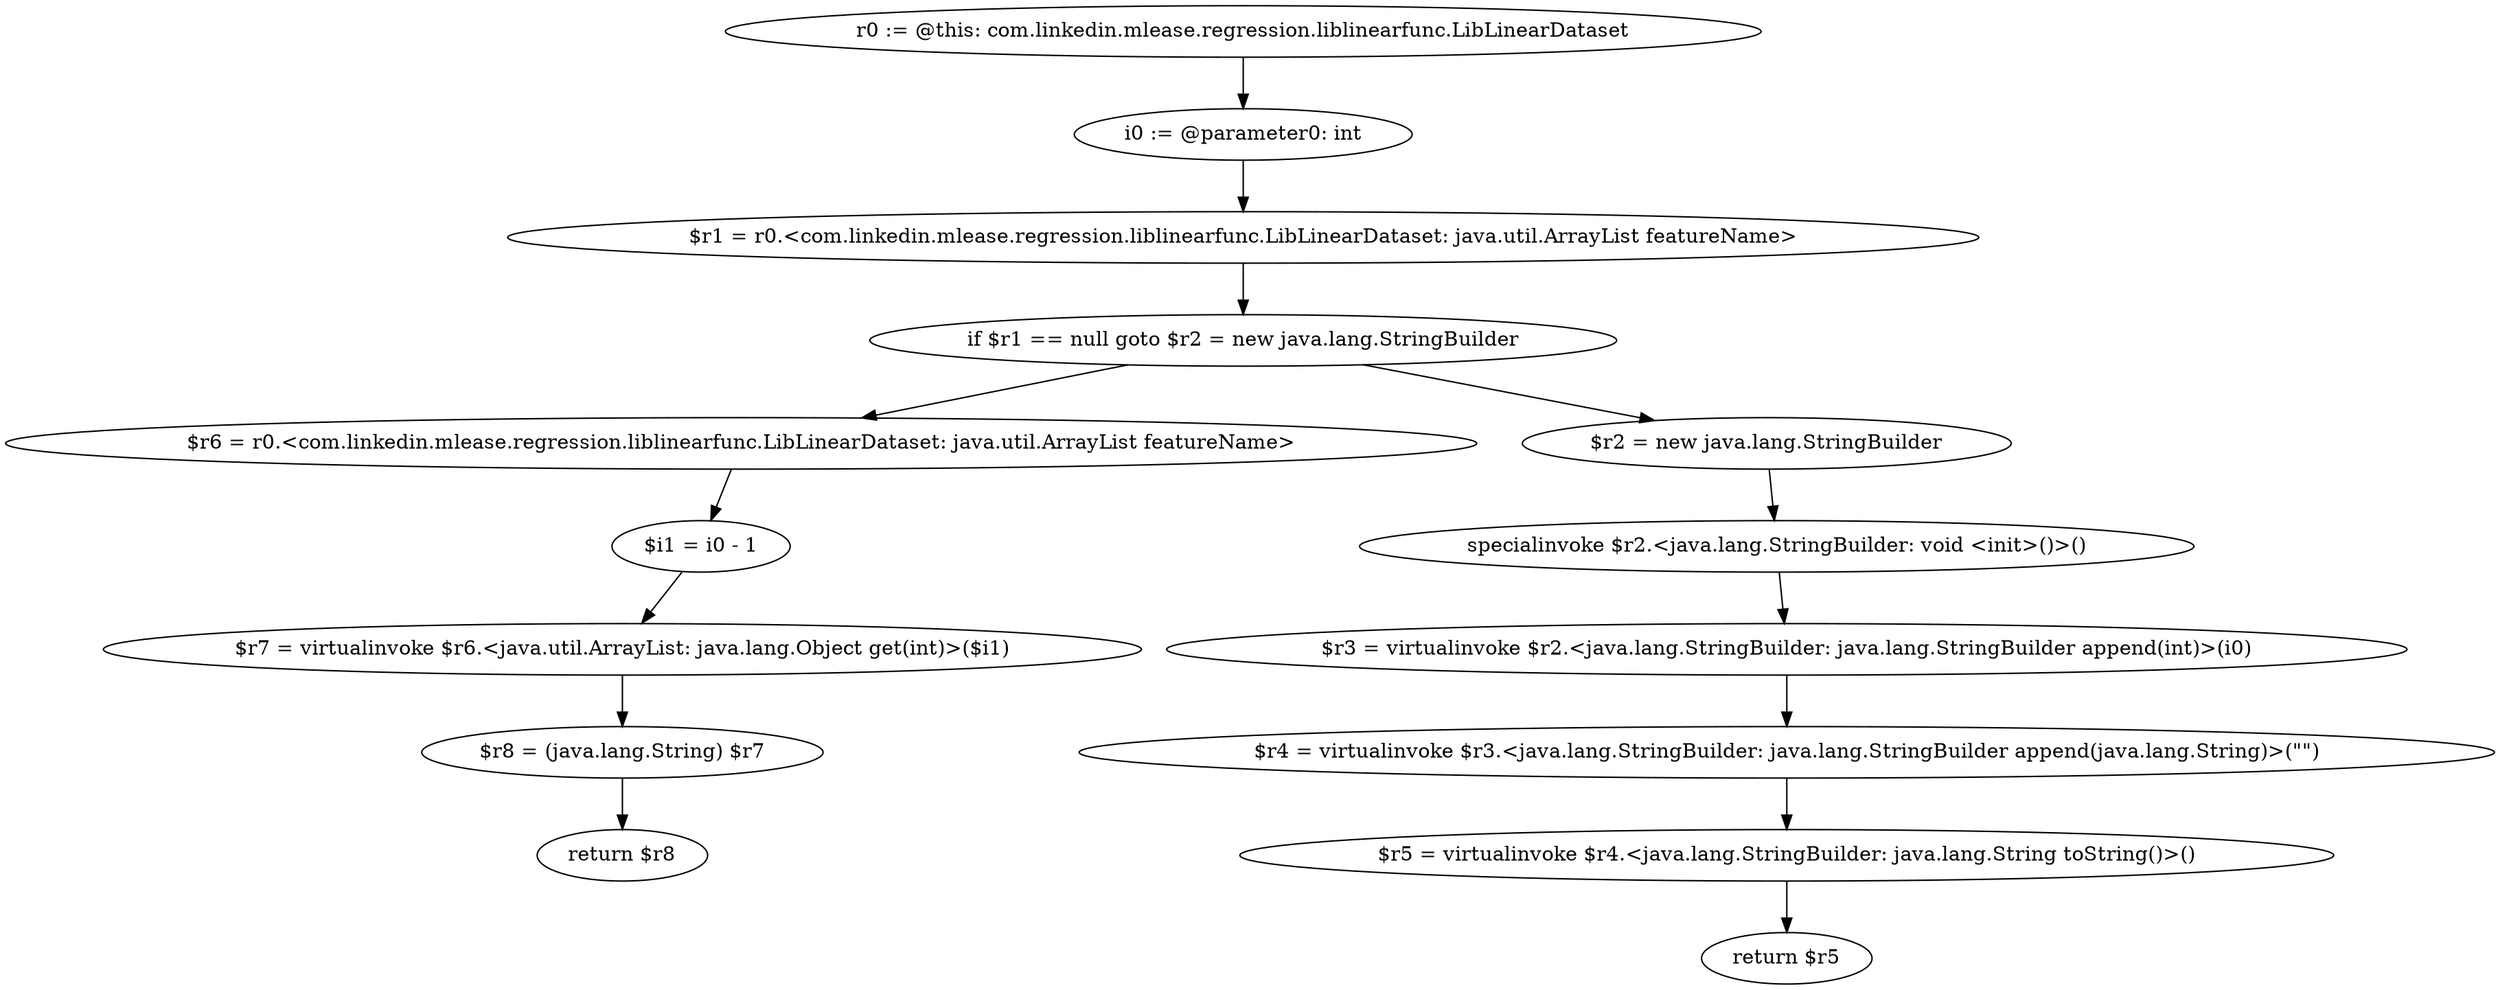 digraph "unitGraph" {
    "r0 := @this: com.linkedin.mlease.regression.liblinearfunc.LibLinearDataset"
    "i0 := @parameter0: int"
    "$r1 = r0.<com.linkedin.mlease.regression.liblinearfunc.LibLinearDataset: java.util.ArrayList featureName>"
    "if $r1 == null goto $r2 = new java.lang.StringBuilder"
    "$r6 = r0.<com.linkedin.mlease.regression.liblinearfunc.LibLinearDataset: java.util.ArrayList featureName>"
    "$i1 = i0 - 1"
    "$r7 = virtualinvoke $r6.<java.util.ArrayList: java.lang.Object get(int)>($i1)"
    "$r8 = (java.lang.String) $r7"
    "return $r8"
    "$r2 = new java.lang.StringBuilder"
    "specialinvoke $r2.<java.lang.StringBuilder: void <init>()>()"
    "$r3 = virtualinvoke $r2.<java.lang.StringBuilder: java.lang.StringBuilder append(int)>(i0)"
    "$r4 = virtualinvoke $r3.<java.lang.StringBuilder: java.lang.StringBuilder append(java.lang.String)>(\"\")"
    "$r5 = virtualinvoke $r4.<java.lang.StringBuilder: java.lang.String toString()>()"
    "return $r5"
    "r0 := @this: com.linkedin.mlease.regression.liblinearfunc.LibLinearDataset"->"i0 := @parameter0: int";
    "i0 := @parameter0: int"->"$r1 = r0.<com.linkedin.mlease.regression.liblinearfunc.LibLinearDataset: java.util.ArrayList featureName>";
    "$r1 = r0.<com.linkedin.mlease.regression.liblinearfunc.LibLinearDataset: java.util.ArrayList featureName>"->"if $r1 == null goto $r2 = new java.lang.StringBuilder";
    "if $r1 == null goto $r2 = new java.lang.StringBuilder"->"$r6 = r0.<com.linkedin.mlease.regression.liblinearfunc.LibLinearDataset: java.util.ArrayList featureName>";
    "if $r1 == null goto $r2 = new java.lang.StringBuilder"->"$r2 = new java.lang.StringBuilder";
    "$r6 = r0.<com.linkedin.mlease.regression.liblinearfunc.LibLinearDataset: java.util.ArrayList featureName>"->"$i1 = i0 - 1";
    "$i1 = i0 - 1"->"$r7 = virtualinvoke $r6.<java.util.ArrayList: java.lang.Object get(int)>($i1)";
    "$r7 = virtualinvoke $r6.<java.util.ArrayList: java.lang.Object get(int)>($i1)"->"$r8 = (java.lang.String) $r7";
    "$r8 = (java.lang.String) $r7"->"return $r8";
    "$r2 = new java.lang.StringBuilder"->"specialinvoke $r2.<java.lang.StringBuilder: void <init>()>()";
    "specialinvoke $r2.<java.lang.StringBuilder: void <init>()>()"->"$r3 = virtualinvoke $r2.<java.lang.StringBuilder: java.lang.StringBuilder append(int)>(i0)";
    "$r3 = virtualinvoke $r2.<java.lang.StringBuilder: java.lang.StringBuilder append(int)>(i0)"->"$r4 = virtualinvoke $r3.<java.lang.StringBuilder: java.lang.StringBuilder append(java.lang.String)>(\"\")";
    "$r4 = virtualinvoke $r3.<java.lang.StringBuilder: java.lang.StringBuilder append(java.lang.String)>(\"\")"->"$r5 = virtualinvoke $r4.<java.lang.StringBuilder: java.lang.String toString()>()";
    "$r5 = virtualinvoke $r4.<java.lang.StringBuilder: java.lang.String toString()>()"->"return $r5";
}
